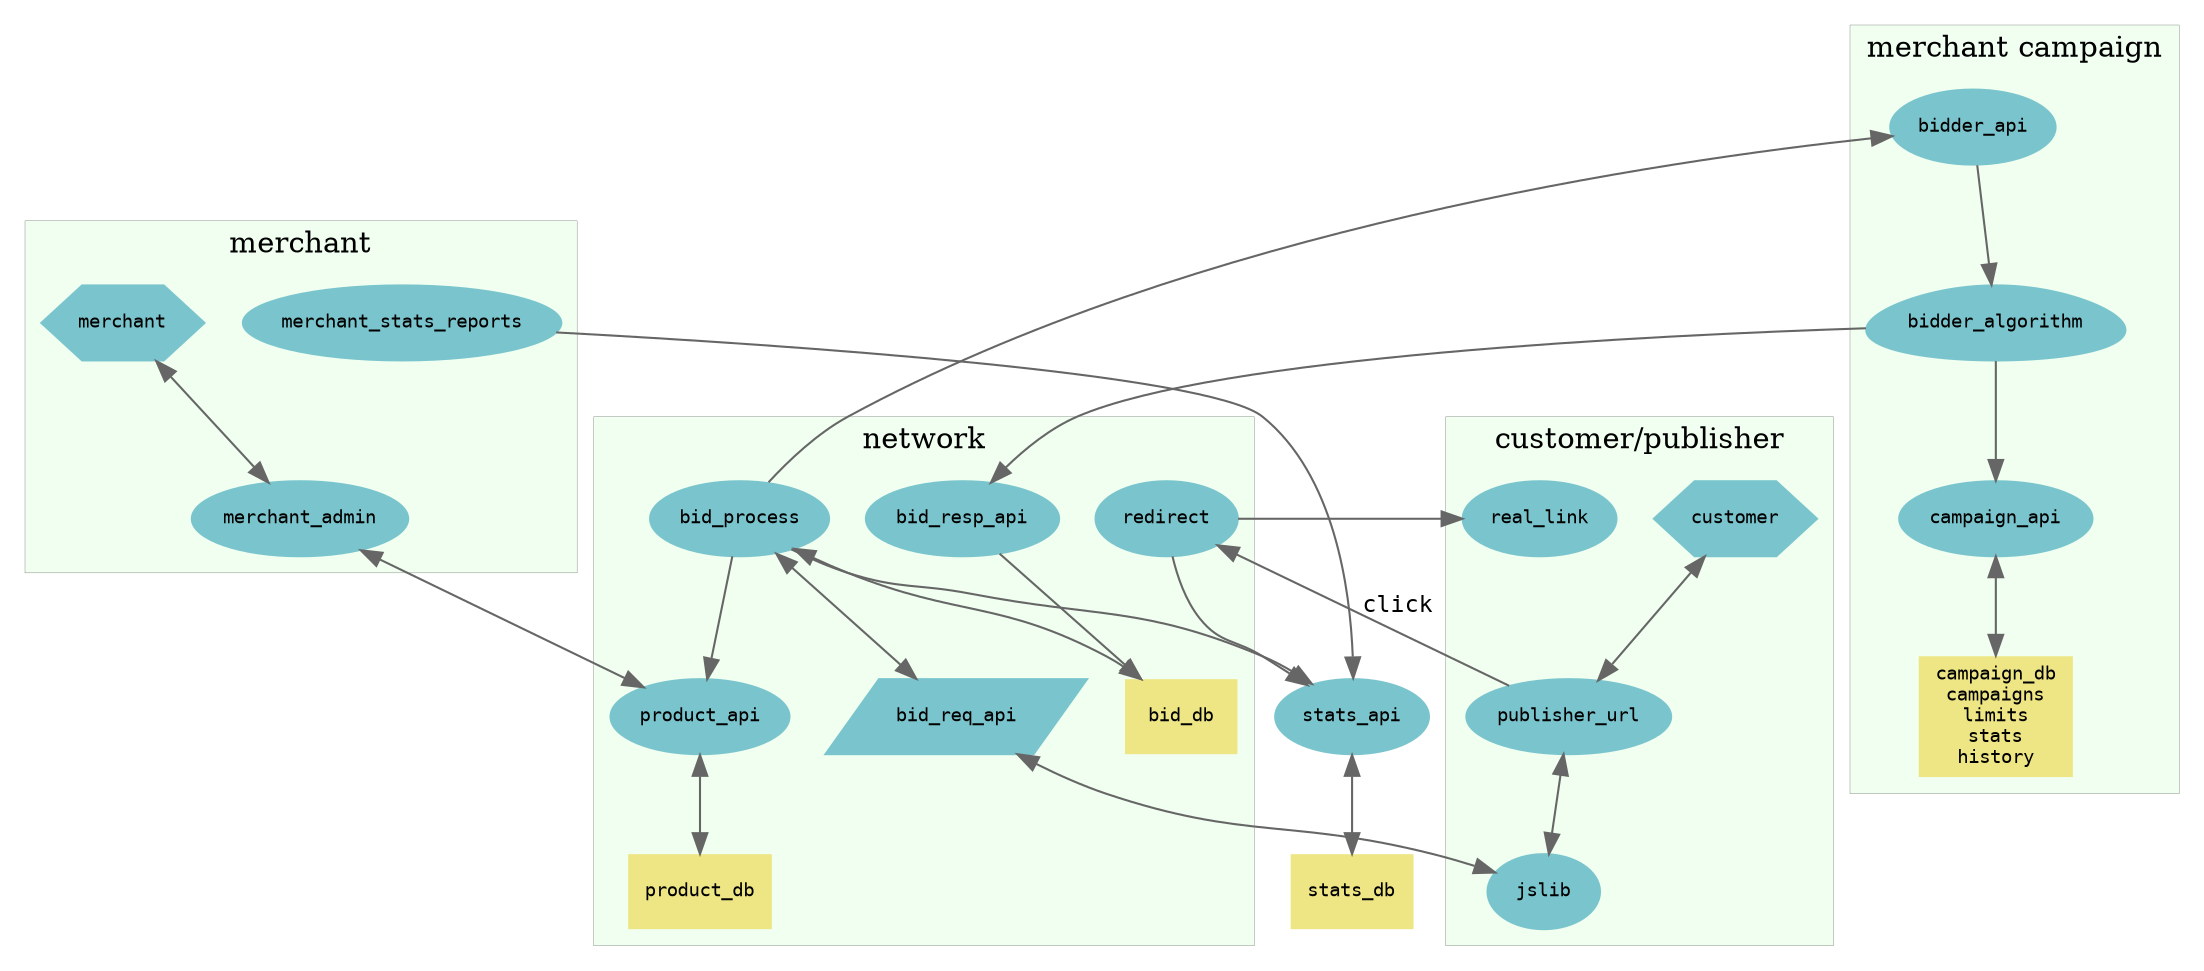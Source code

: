 digraph {

  title="BAM-X Data Flow"

  //overlap=false;
  overlap=vpsc;

  node [fontname=Courier,fontsize=9,shape=oval,style=filled,color="cadetblue3"]
  edge [len=1.5,fontname=Courier,fontsize=11,color="#666666"]

  //rankdir=LR;

  //publisher

  subgraph cluster_bidder {
    label="bidder";
    style=filled
    bgcolor="honeydew"
    penwidth=0.1
  }

  subgraph _stats {
    label="stats"
    style=filled
    bgcolor="honeydew"
    penwidth=0.1
    stats_db [shape=DatabaseShape,peripheries=0,color="khaki2"];
    stats_api
  }

  subgraph cluster_network {
    label="network"
    style=filled
    bgcolor="honeydew"
    penwidth=0.1
    bid_req_api [shape=parallelogram]
    bid_process
    bid_db [shape=DatabaseShape,peripheries=0,color="khaki2"];
    bid_resp_api
    redirect
    product_api
    product_db [shape=DatabaseShape,peripheries=0,color="khaki2"];
  }

  subgraph cluster_customer {
    label="customer/publisher"
    style=filled
    bgcolor="honeydew"
    penwidth=0.1
    customer [shape=hexagon]
    publisher_url
    jslib
    real_link
  }

  subgraph cluster_merchant {
    label="merchant"
    style=filled
    bgcolor="honeydew"
    penwidth=0.1
    merchant [shape=hexagon]
    merchant_admin
    merchant_stats_reports
  }

  subgraph cluster_merchant_campaign {
    label="merchant campaign"
    style=filled
    bgcolor="honeydew"
    penwidth=0.1

    campaign_api
    bidder_api
    bidder_algorithm [shape=egg]
    campaign_db [shape=DatabaseShape,peripheries=0,color="khaki2",label="campaign_db\ncampaigns\nlimits\nstats\nhistory"];
  }

  merchant -> merchant_admin [dir=both]
  merchant_admin -> product_api [dir=both]

  customer -> publisher_url [dir=both]
  publisher_url -> jslib [dir=both]
  bid_req_api -> jslib [dir=both]
  bid_process -> { bidder_api product_api }
  product_api -> product_db [dir=both]
  bidder_api -> bidder_algorithm -> bid_resp_api -> bid_db
  bidder_algorithm -> campaign_api
  campaign_api -> campaign_db [dir=both]
  bid_process -> bid_db [dir=both]
  bid_process -> bid_req_api [dir=both]
  bid_process -> stats_api [label=""]
  stats_api -> stats_db [dir=both]

  publisher_url -> redirect [label="click"]
  redirect -> { stats_api real_link }

  merchant_stats_reports -> stats_api

}

